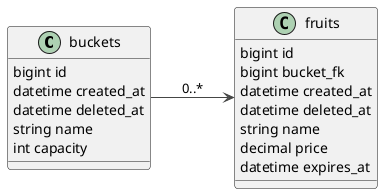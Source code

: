 @startuml
!theme vibrant
left to right direction

class buckets {
 bigint id
 datetime created_at 
 datetime deleted_at
 string name
 int capacity
}


class fruits {
 bigint id
 bigint bucket_fk
 datetime created_at 
 datetime deleted_at
 string name
 decimal price
 datetime expires_at
}

buckets --> fruits : "0..*"

@enduml